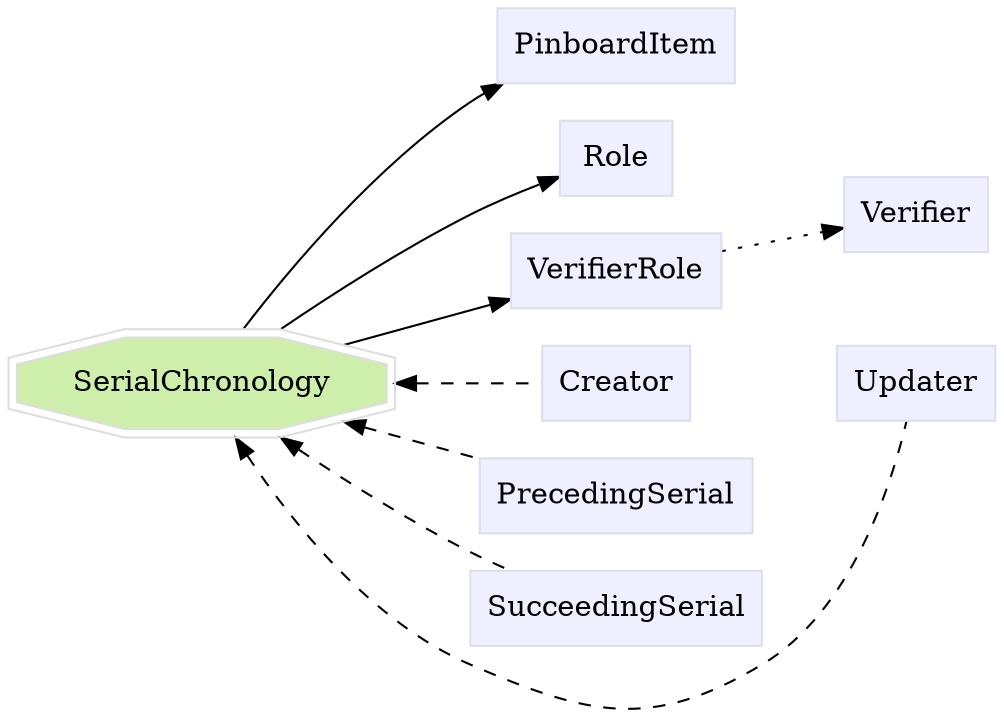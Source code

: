 digraph SerialChronology {
	graph [bb="0,0,414.7,332.56",
		label="",
		outputorder=edgesfirst,
		rankdir=LR
	];
	node [label="\N"];
	subgraph annotator_cluster {
		graph [rank=min];
	}
	subgraph core {
	}
	subgraph supporting {
		SerialChronology	[color="#dedede",
			fillcolor="#cdefab",
			group=target,
			height=0.61111,
			href="/develop/Data/models.html#serial-chronology",
			label=SerialChronology,
			pos="86.727,152.56",
			shape=doubleoctagon,
			style=filled,
			target=_top,
			width=2.4091];
		PinboardItem	[color="#dddeee",
			fillcolor="#eeefff",
			group=supporting,
			height=0.5,
			href="/develop/Data/models.html#pinboard-item",
			label=PinboardItem,
			pos="264.33,314.56",
			shape=box,
			style=filled,
			target=_top,
			width=1.2535];
		Role	[color="#dddeee",
			fillcolor="#eeefff",
			group=supporting,
			height=0.5,
			href="/develop/Data/models.html#role",
			label=Role,
			pos="264.33,260.56",
			shape=box,
			style=filled,
			target=_top,
			width=0.75];
		VerifierRole	[color="#dddeee",
			fillcolor="#eeefff",
			group=supporting,
			height=0.5,
			href="/develop/Data/models.html#verifier-role",
			label=VerifierRole,
			pos="264.33,206.56",
			shape=box,
			style=filled,
			target=_top,
			width=1.1493];
		Verifier	[color="#dddeee",
			fillcolor="#eeefff",
			group=supporting,
			height=0.5,
			href="/develop/Data/models.html#verifier",
			label=Verifier,
			pos="384.95,233.56",
			shape=box,
			style=filled,
			target=_top,
			width=0.79514];
		Creator	[color="#dddeee",
			fillcolor="#eeefff",
			group=supporting,
			height=0.5,
			href="/develop/Data/models.html#creator",
			label=Creator,
			pos="264.33,152.56",
			shape=box,
			style=filled,
			target=_top,
			width=0.78472];
		PrecedingSerial	[color="#dddeee",
			fillcolor="#eeefff",
			group=supporting,
			height=0.5,
			href="/develop/Data/models.html#preceding-serial",
			label=PrecedingSerial,
			pos="264.33,98.563",
			shape=box,
			style=filled,
			target=_top,
			width=1.4097];
		SucceedingSerial	[color="#dddeee",
			fillcolor="#eeefff",
			group=supporting,
			height=0.5,
			href="/develop/Data/models.html#succeeding-serial",
			label=SucceedingSerial,
			pos="264.33,44.563",
			shape=box,
			style=filled,
			target=_top,
			width=1.5243];
		Updater	[color="#dddeee",
			fillcolor="#eeefff",
			group=supporting,
			height=0.5,
			href="/develop/Data/models.html#updater",
			label=Updater,
			pos="384.95,152.56",
			shape=box,
			style=filled,
			target=_top,
			width=0.82639];
	}
	SerialChronology -> PinboardItem	[pos="e,222.34,296.08 103.75,175 125.23,203.88 165.77,254.3 209.45,287.56 210.58,288.42 211.73,289.26 212.91,290.08"];
	SerialChronology -> Role	[pos="e,236.96,248.15 119.08,174.97 143.28,191.88 177.84,215.21 209.45,233.56 215.08,236.83 221.14,240.1 227.11,243.18"];
	SerialChronology -> VerifierRole	[pos="e,222.49,194.01 144.26,169.95 165.94,176.61 190.56,184.18 211.75,190.7"];
	SerialChronology -> Creator	[dir=back,
		pos="s,173.73,152.56 185.01,152.56 203.57,152.56 221.56,152.56 235.61,152.56",
		style=dashed];
	SerialChronology -> PrecedingSerial	[dir=back,
		pos="s,144.26,135.18 155.11,131.84 174.39,125.91 195.07,119.55 213.13,114",
		style=dashed];
	SerialChronology -> SucceedingSerial	[dir=back,
		pos="s,119.08,130.15 128.31,123.75 151.6,107.67 181.67,87.689 209.45,71.563 214.43,68.675 219.76,65.781 225.05,63.018",
		style=dashed];
	SerialChronology -> Updater	[dir=back,
		pos="s,99.664,130.3 105.43,120.68 125.7,87.831 162.29,38.543 209.45,17.563 254.02,-2.261 277.92,-8.421 319.2,17.563 360.34,43.457 375.93,\
103.56 381.34,134.07",
		style=dashed];
	Role -> Verifier	[pos="e,356.05,239.91 291.66,254.57 307.33,251 327.52,246.41 345.02,242.43",
		style=invis];
	VerifierRole -> Verifier	[pos="e,356.13,227.23 306.15,215.85 318.78,218.73 332.64,221.88 345.12,224.72",
		style=dotted];
	Creator -> Updater	[pos="e,354.94,152.56 292.84,152.56 307.97,152.56 327.01,152.56 343.77,152.56",
		style=invis];
}
